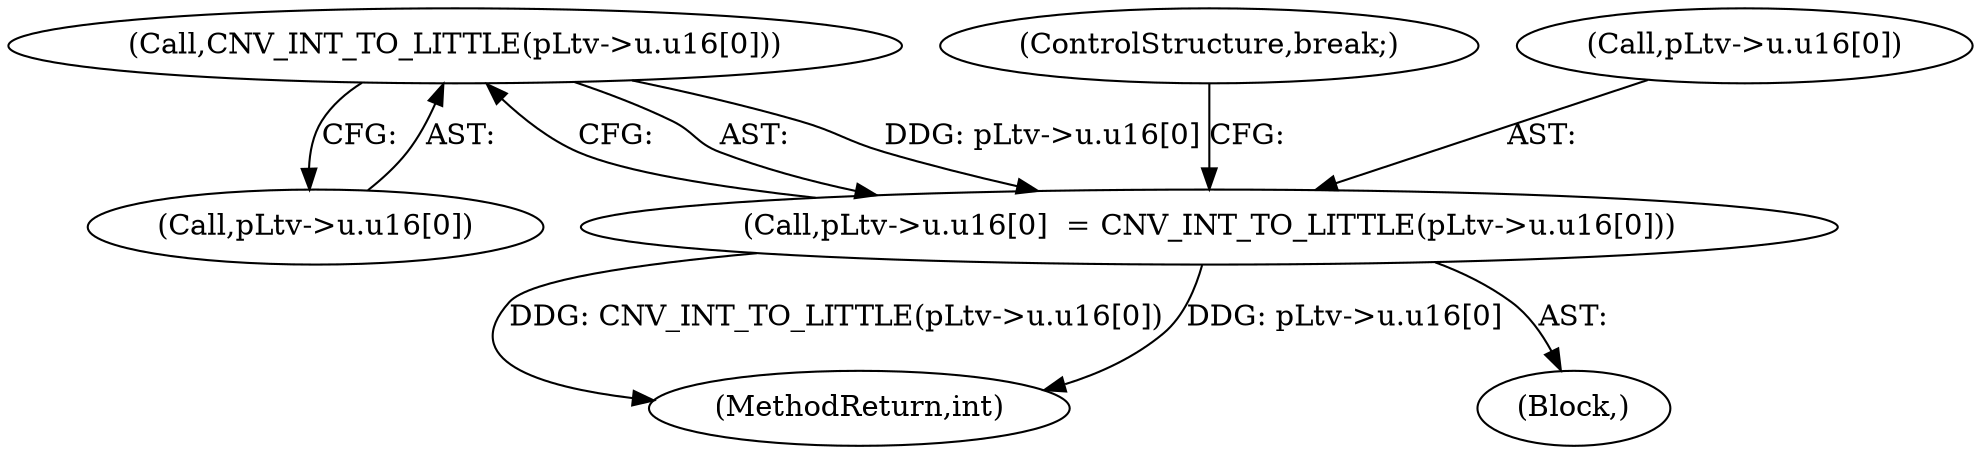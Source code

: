 digraph "0_linux_b5e2f339865fb443107e5b10603e53bbc92dc054_0@array" {
"1001213" [label="(Call,CNV_INT_TO_LITTLE(pLtv->u.u16[0]))"];
"1001205" [label="(Call,pLtv->u.u16[0]  = CNV_INT_TO_LITTLE(pLtv->u.u16[0]))"];
"1002520" [label="(MethodReturn,int)"];
"1001213" [label="(Call,CNV_INT_TO_LITTLE(pLtv->u.u16[0]))"];
"1001221" [label="(ControlStructure,break;)"];
"1001206" [label="(Call,pLtv->u.u16[0])"];
"1001214" [label="(Call,pLtv->u.u16[0])"];
"1001205" [label="(Call,pLtv->u.u16[0]  = CNV_INT_TO_LITTLE(pLtv->u.u16[0]))"];
"1000412" [label="(Block,)"];
"1001213" -> "1001205"  [label="AST: "];
"1001213" -> "1001214"  [label="CFG: "];
"1001214" -> "1001213"  [label="AST: "];
"1001205" -> "1001213"  [label="CFG: "];
"1001213" -> "1001205"  [label="DDG: pLtv->u.u16[0]"];
"1001205" -> "1000412"  [label="AST: "];
"1001206" -> "1001205"  [label="AST: "];
"1001221" -> "1001205"  [label="CFG: "];
"1001205" -> "1002520"  [label="DDG: CNV_INT_TO_LITTLE(pLtv->u.u16[0])"];
"1001205" -> "1002520"  [label="DDG: pLtv->u.u16[0]"];
}
